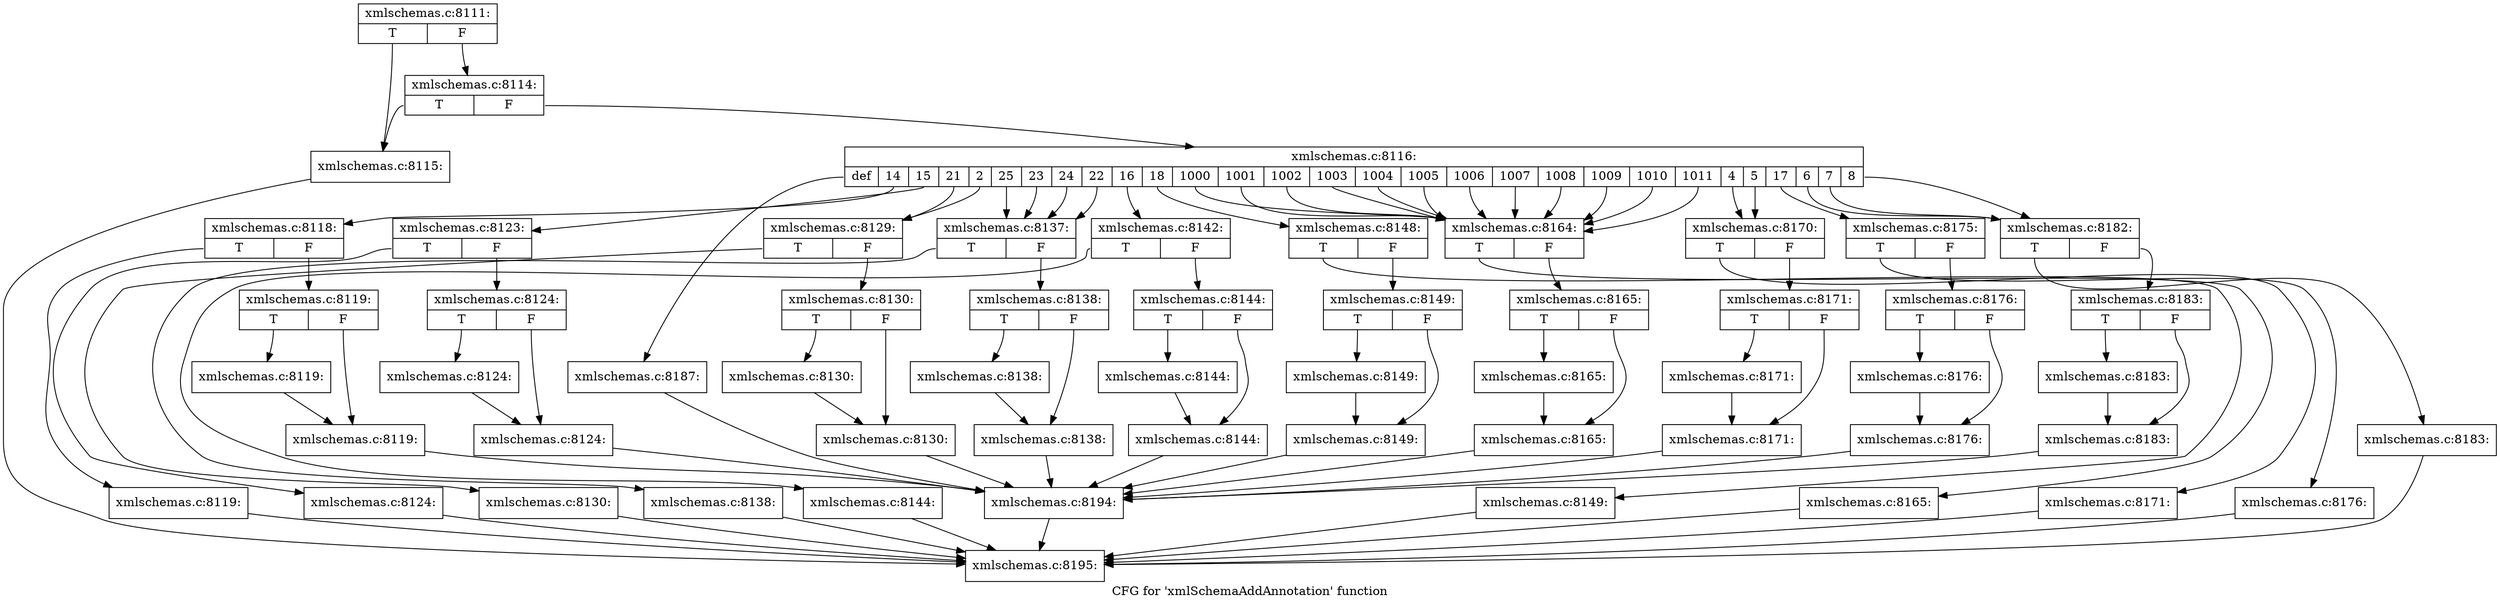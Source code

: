 digraph "CFG for 'xmlSchemaAddAnnotation' function" {
	label="CFG for 'xmlSchemaAddAnnotation' function";

	Node0x4dd4710 [shape=record,label="{xmlschemas.c:8111:|{<s0>T|<s1>F}}"];
	Node0x4dd4710:s0 -> Node0x4dc9710;
	Node0x4dd4710:s1 -> Node0x4dc97b0;
	Node0x4dc97b0 [shape=record,label="{xmlschemas.c:8114:|{<s0>T|<s1>F}}"];
	Node0x4dc97b0:s0 -> Node0x4dc9710;
	Node0x4dc97b0:s1 -> Node0x4dc9760;
	Node0x4dc9710 [shape=record,label="{xmlschemas.c:8115:}"];
	Node0x4dc9710 -> Node0x4dc98d0;
	Node0x4dc9760 [shape=record,label="{xmlschemas.c:8116:|{<s0>def|<s1>14|<s2>15|<s3>21|<s4>2|<s5>25|<s6>23|<s7>24|<s8>22|<s9>16|<s10>18|<s11>1000|<s12>1001|<s13>1002|<s14>1003|<s15>1004|<s16>1005|<s17>1006|<s18>1007|<s19>1008|<s20>1009|<s21>1010|<s22>1011|<s23>4|<s24>5|<s25>17|<s26>6|<s27>7|<s28>8}}"];
	Node0x4dc9760:s0 -> Node0x4dd63e0;
	Node0x4dc9760:s1 -> Node0x4dd66e0;
	Node0x4dc9760:s2 -> Node0x4dd8280;
	Node0x4dc9760:s3 -> Node0x4dd9e20;
	Node0x4dc9760:s4 -> Node0x4dd9e20;
	Node0x4dc9760:s5 -> Node0x4ddb9c0;
	Node0x4dc9760:s6 -> Node0x4ddb9c0;
	Node0x4dc9760:s7 -> Node0x4ddb9c0;
	Node0x4dc9760:s8 -> Node0x4ddb9c0;
	Node0x4dc9760:s9 -> Node0x4ddd500;
	Node0x4dc9760:s10 -> Node0x4ddf0a0;
	Node0x4dc9760:s11 -> Node0x4de0c40;
	Node0x4dc9760:s12 -> Node0x4de0c40;
	Node0x4dc9760:s13 -> Node0x4de0c40;
	Node0x4dc9760:s14 -> Node0x4de0c40;
	Node0x4dc9760:s15 -> Node0x4de0c40;
	Node0x4dc9760:s16 -> Node0x4de0c40;
	Node0x4dc9760:s17 -> Node0x4de0c40;
	Node0x4dc9760:s18 -> Node0x4de0c40;
	Node0x4dc9760:s19 -> Node0x4de0c40;
	Node0x4dc9760:s20 -> Node0x4de0c40;
	Node0x4dc9760:s21 -> Node0x4de0c40;
	Node0x4dc9760:s22 -> Node0x4de0c40;
	Node0x4dc9760:s23 -> Node0x4de2c00;
	Node0x4dc9760:s24 -> Node0x4de2c00;
	Node0x4dc9760:s25 -> Node0x4de47a0;
	Node0x4dc9760:s26 -> Node0x4de6340;
	Node0x4dc9760:s27 -> Node0x4de6340;
	Node0x4dc9760:s28 -> Node0x4de6340;
	Node0x4dd66e0 [shape=record,label="{xmlschemas.c:8118:|{<s0>T|<s1>F}}"];
	Node0x4dd66e0:s0 -> Node0x4dd70d0;
	Node0x4dd66e0:s1 -> Node0x4dd7120;
	Node0x4dd70d0 [shape=record,label="{xmlschemas.c:8119:}"];
	Node0x4dd70d0 -> Node0x4dc98d0;
	Node0x4dd7120 [shape=record,label="{xmlschemas.c:8119:|{<s0>T|<s1>F}}"];
	Node0x4dd7120:s0 -> Node0x4dd79c0;
	Node0x4dd7120:s1 -> Node0x4dd7a10;
	Node0x4dd79c0 [shape=record,label="{xmlschemas.c:8119:}"];
	Node0x4dd79c0 -> Node0x4dd7a10;
	Node0x4dd7a10 [shape=record,label="{xmlschemas.c:8119:}"];
	Node0x4dd7a10 -> Node0x4dd61d0;
	Node0x4dd8280 [shape=record,label="{xmlschemas.c:8123:|{<s0>T|<s1>F}}"];
	Node0x4dd8280:s0 -> Node0x4dd8c70;
	Node0x4dd8280:s1 -> Node0x4dd8cc0;
	Node0x4dd8c70 [shape=record,label="{xmlschemas.c:8124:}"];
	Node0x4dd8c70 -> Node0x4dc98d0;
	Node0x4dd8cc0 [shape=record,label="{xmlschemas.c:8124:|{<s0>T|<s1>F}}"];
	Node0x4dd8cc0:s0 -> Node0x4dd9560;
	Node0x4dd8cc0:s1 -> Node0x4dd95b0;
	Node0x4dd9560 [shape=record,label="{xmlschemas.c:8124:}"];
	Node0x4dd9560 -> Node0x4dd95b0;
	Node0x4dd95b0 [shape=record,label="{xmlschemas.c:8124:}"];
	Node0x4dd95b0 -> Node0x4dd61d0;
	Node0x4dd9e20 [shape=record,label="{xmlschemas.c:8129:|{<s0>T|<s1>F}}"];
	Node0x4dd9e20:s0 -> Node0x4dda810;
	Node0x4dd9e20:s1 -> Node0x4dda860;
	Node0x4dda810 [shape=record,label="{xmlschemas.c:8130:}"];
	Node0x4dda810 -> Node0x4dc98d0;
	Node0x4dda860 [shape=record,label="{xmlschemas.c:8130:|{<s0>T|<s1>F}}"];
	Node0x4dda860:s0 -> Node0x4ddb100;
	Node0x4dda860:s1 -> Node0x4ddb150;
	Node0x4ddb100 [shape=record,label="{xmlschemas.c:8130:}"];
	Node0x4ddb100 -> Node0x4ddb150;
	Node0x4ddb150 [shape=record,label="{xmlschemas.c:8130:}"];
	Node0x4ddb150 -> Node0x4dd61d0;
	Node0x4ddb9c0 [shape=record,label="{xmlschemas.c:8137:|{<s0>T|<s1>F}}"];
	Node0x4ddb9c0:s0 -> Node0x4ddc350;
	Node0x4ddb9c0:s1 -> Node0x4ddc3a0;
	Node0x4ddc350 [shape=record,label="{xmlschemas.c:8138:}"];
	Node0x4ddc350 -> Node0x4dc98d0;
	Node0x4ddc3a0 [shape=record,label="{xmlschemas.c:8138:|{<s0>T|<s1>F}}"];
	Node0x4ddc3a0:s0 -> Node0x4ddcc40;
	Node0x4ddc3a0:s1 -> Node0x4ddcc90;
	Node0x4ddcc40 [shape=record,label="{xmlschemas.c:8138:}"];
	Node0x4ddcc40 -> Node0x4ddcc90;
	Node0x4ddcc90 [shape=record,label="{xmlschemas.c:8138:}"];
	Node0x4ddcc90 -> Node0x4dd61d0;
	Node0x4ddd500 [shape=record,label="{xmlschemas.c:8142:|{<s0>T|<s1>F}}"];
	Node0x4ddd500:s0 -> Node0x4dddef0;
	Node0x4ddd500:s1 -> Node0x4dddf40;
	Node0x4dddef0 [shape=record,label="{xmlschemas.c:8144:}"];
	Node0x4dddef0 -> Node0x4dc98d0;
	Node0x4dddf40 [shape=record,label="{xmlschemas.c:8144:|{<s0>T|<s1>F}}"];
	Node0x4dddf40:s0 -> Node0x4dde7e0;
	Node0x4dddf40:s1 -> Node0x4dde830;
	Node0x4dde7e0 [shape=record,label="{xmlschemas.c:8144:}"];
	Node0x4dde7e0 -> Node0x4dde830;
	Node0x4dde830 [shape=record,label="{xmlschemas.c:8144:}"];
	Node0x4dde830 -> Node0x4dd61d0;
	Node0x4ddf0a0 [shape=record,label="{xmlschemas.c:8148:|{<s0>T|<s1>F}}"];
	Node0x4ddf0a0:s0 -> Node0x4ddfa90;
	Node0x4ddf0a0:s1 -> Node0x4ddfae0;
	Node0x4ddfa90 [shape=record,label="{xmlschemas.c:8149:}"];
	Node0x4ddfa90 -> Node0x4dc98d0;
	Node0x4ddfae0 [shape=record,label="{xmlschemas.c:8149:|{<s0>T|<s1>F}}"];
	Node0x4ddfae0:s0 -> Node0x4de0380;
	Node0x4ddfae0:s1 -> Node0x4de03d0;
	Node0x4de0380 [shape=record,label="{xmlschemas.c:8149:}"];
	Node0x4de0380 -> Node0x4de03d0;
	Node0x4de03d0 [shape=record,label="{xmlschemas.c:8149:}"];
	Node0x4de03d0 -> Node0x4dd61d0;
	Node0x4de0c40 [shape=record,label="{xmlschemas.c:8164:|{<s0>T|<s1>F}}"];
	Node0x4de0c40:s0 -> Node0x4de1a50;
	Node0x4de0c40:s1 -> Node0x4de1aa0;
	Node0x4de1a50 [shape=record,label="{xmlschemas.c:8165:}"];
	Node0x4de1a50 -> Node0x4dc98d0;
	Node0x4de1aa0 [shape=record,label="{xmlschemas.c:8165:|{<s0>T|<s1>F}}"];
	Node0x4de1aa0:s0 -> Node0x4de2340;
	Node0x4de1aa0:s1 -> Node0x4de2390;
	Node0x4de2340 [shape=record,label="{xmlschemas.c:8165:}"];
	Node0x4de2340 -> Node0x4de2390;
	Node0x4de2390 [shape=record,label="{xmlschemas.c:8165:}"];
	Node0x4de2390 -> Node0x4dd61d0;
	Node0x4de2c00 [shape=record,label="{xmlschemas.c:8170:|{<s0>T|<s1>F}}"];
	Node0x4de2c00:s0 -> Node0x4de35f0;
	Node0x4de2c00:s1 -> Node0x4de3640;
	Node0x4de35f0 [shape=record,label="{xmlschemas.c:8171:}"];
	Node0x4de35f0 -> Node0x4dc98d0;
	Node0x4de3640 [shape=record,label="{xmlschemas.c:8171:|{<s0>T|<s1>F}}"];
	Node0x4de3640:s0 -> Node0x4de3ee0;
	Node0x4de3640:s1 -> Node0x4de3f30;
	Node0x4de3ee0 [shape=record,label="{xmlschemas.c:8171:}"];
	Node0x4de3ee0 -> Node0x4de3f30;
	Node0x4de3f30 [shape=record,label="{xmlschemas.c:8171:}"];
	Node0x4de3f30 -> Node0x4dd61d0;
	Node0x4de47a0 [shape=record,label="{xmlschemas.c:8175:|{<s0>T|<s1>F}}"];
	Node0x4de47a0:s0 -> Node0x4de5190;
	Node0x4de47a0:s1 -> Node0x4de51e0;
	Node0x4de5190 [shape=record,label="{xmlschemas.c:8176:}"];
	Node0x4de5190 -> Node0x4dc98d0;
	Node0x4de51e0 [shape=record,label="{xmlschemas.c:8176:|{<s0>T|<s1>F}}"];
	Node0x4de51e0:s0 -> Node0x4de5a80;
	Node0x4de51e0:s1 -> Node0x4de5ad0;
	Node0x4de5a80 [shape=record,label="{xmlschemas.c:8176:}"];
	Node0x4de5a80 -> Node0x4de5ad0;
	Node0x4de5ad0 [shape=record,label="{xmlschemas.c:8176:}"];
	Node0x4de5ad0 -> Node0x4dd61d0;
	Node0x4de6340 [shape=record,label="{xmlschemas.c:8182:|{<s0>T|<s1>F}}"];
	Node0x4de6340:s0 -> Node0x4de6d30;
	Node0x4de6340:s1 -> Node0x4de6d80;
	Node0x4de6d30 [shape=record,label="{xmlschemas.c:8183:}"];
	Node0x4de6d30 -> Node0x4dc98d0;
	Node0x4de6d80 [shape=record,label="{xmlschemas.c:8183:|{<s0>T|<s1>F}}"];
	Node0x4de6d80:s0 -> Node0x4de7620;
	Node0x4de6d80:s1 -> Node0x4de7670;
	Node0x4de7620 [shape=record,label="{xmlschemas.c:8183:}"];
	Node0x4de7620 -> Node0x4de7670;
	Node0x4de7670 [shape=record,label="{xmlschemas.c:8183:}"];
	Node0x4de7670 -> Node0x4dd61d0;
	Node0x4dd63e0 [shape=record,label="{xmlschemas.c:8187:}"];
	Node0x4dd63e0 -> Node0x4dd61d0;
	Node0x4dd61d0 [shape=record,label="{xmlschemas.c:8194:}"];
	Node0x4dd61d0 -> Node0x4dc98d0;
	Node0x4dc98d0 [shape=record,label="{xmlschemas.c:8195:}"];
}
